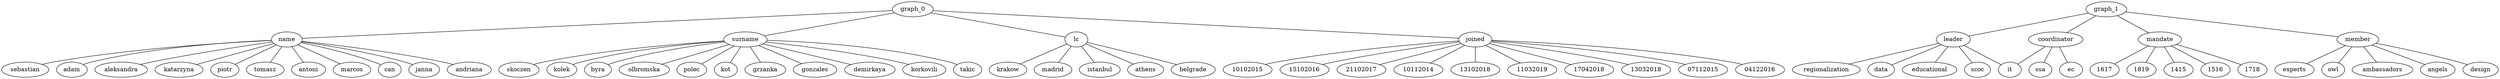 graph {
graph_0 -- name
graph_0 -- surname
graph_0 -- lc
graph_0 -- joined
graph_1 -- leader
graph_1 -- mandate
graph_1 -- member
graph_1 -- coordinator
name -- sebastian
name -- adam
name -- aleksandra
name -- katarzyna
name -- piotr
name -- tomasz
name -- antoni
name -- marcos
name -- can
name -- janna
name -- andriana
surname -- skoczen
surname -- kolek
surname -- byra
surname -- olbromska
surname -- polec
surname -- kot
surname -- grzanka
surname -- gonzales
surname -- demirkaya
surname -- korkovili
surname -- takic
lc -- krakow
lc -- madrid
lc -- istanbul
lc -- athens
lc -- belgrade
joined -- 10102015
joined -- 15102016
joined -- 21102017
joined -- 10112014
joined -- 13102018
joined -- 11032019
joined -- 17042018
joined -- 13032018
joined -- 07112015
joined -- 04122016
leader -- regionalization
leader -- data
leader -- educational
leader -- scoc
leader -- it
mandate -- 1617
mandate -- 1819
mandate -- 1415
mandate -- 1516
mandate -- 1718
member -- experts
member -- owl
member -- ambassadors
member -- angels
member -- design
coordinator -- it
coordinator -- ssa
coordinator -- ec
}
